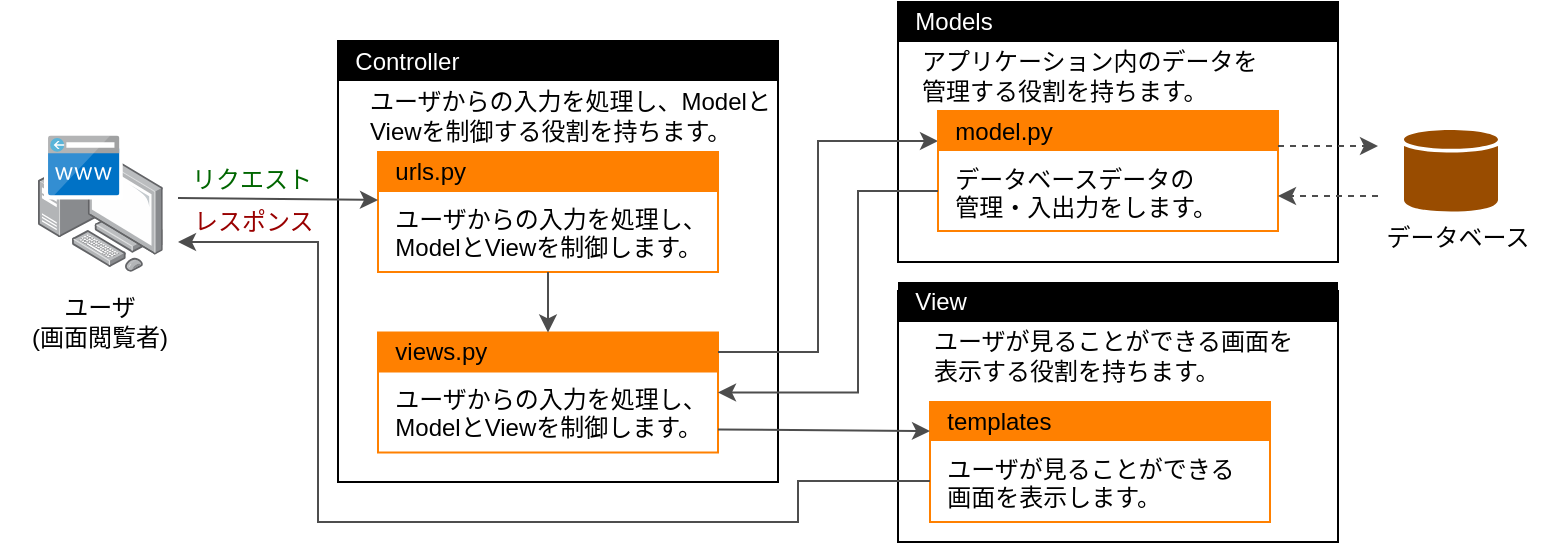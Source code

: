 <mxfile version="22.1.17" type="github">
  <diagram name="ページ1" id="qkXRaQuu1xS7nbxDsZPN">
    <mxGraphModel dx="1212" dy="661" grid="1" gridSize="10" guides="1" tooltips="1" connect="1" arrows="1" fold="1" page="1" pageScale="1" pageWidth="827" pageHeight="1169" math="0" shadow="0">
      <root>
        <mxCell id="0" />
        <mxCell id="1" parent="0" />
        <mxCell id="bLfK2yB55-KlpLb1q896-73" value="リクエスト" style="text;html=1;strokeColor=none;fillColor=none;align=left;verticalAlign=middle;whiteSpace=wrap;rounded=0;fontSize=12;fontStyle=0;fontColor=#006600;" parent="1" vertex="1">
          <mxGeometry x="134.75" y="323.5" width="70" height="30" as="geometry" />
        </mxCell>
        <mxCell id="bLfK2yB55-KlpLb1q896-74" value="レスポンス" style="text;html=1;strokeColor=none;fillColor=none;align=left;verticalAlign=middle;whiteSpace=wrap;rounded=0;fontSize=12;fontStyle=0;fontColor=#990000;" parent="1" vertex="1">
          <mxGeometry x="136" y="349" width="77" height="21" as="geometry" />
        </mxCell>
        <mxCell id="bLfK2yB55-KlpLb1q896-85" value="ユーザ&lt;br&gt;(画面閲覧者)" style="text;html=1;strokeColor=none;fillColor=none;align=center;verticalAlign=middle;whiteSpace=wrap;rounded=0;fontSize=12;fontStyle=0" parent="1" vertex="1">
          <mxGeometry x="41.2" y="394.5" width="100" height="30" as="geometry" />
        </mxCell>
        <mxCell id="7YtSxur7-LAXrawJJjc7-26" value="" style="rounded=0;whiteSpace=wrap;html=1;" parent="1" vertex="1">
          <mxGeometry x="210" y="269.5" width="220" height="220.5" as="geometry" />
        </mxCell>
        <mxCell id="7YtSxur7-LAXrawJJjc7-30" value="&amp;nbsp; Controller" style="text;html=1;strokeColor=none;fillColor=#000000;align=left;verticalAlign=middle;whiteSpace=wrap;rounded=0;fontSize=12;fontStyle=0;fontColor=#FFFFFF;" parent="1" vertex="1">
          <mxGeometry x="210" y="269.5" width="220" height="20" as="geometry" />
        </mxCell>
        <mxCell id="7YtSxur7-LAXrawJJjc7-49" value="" style="rounded=0;whiteSpace=wrap;html=1;" parent="1" vertex="1">
          <mxGeometry x="490" y="394.5" width="220" height="125.5" as="geometry" />
        </mxCell>
        <mxCell id="7YtSxur7-LAXrawJJjc7-50" value="&amp;nbsp; View" style="text;html=1;strokeColor=none;fillColor=#000000;align=left;verticalAlign=middle;whiteSpace=wrap;rounded=0;fontSize=12;fontStyle=0;fontColor=#FFFFFF;" parent="1" vertex="1">
          <mxGeometry x="490" y="390" width="220" height="20" as="geometry" />
        </mxCell>
        <mxCell id="7YtSxur7-LAXrawJJjc7-53" value="" style="rounded=0;whiteSpace=wrap;html=1;" parent="1" vertex="1">
          <mxGeometry x="490" y="250" width="220" height="130" as="geometry" />
        </mxCell>
        <mxCell id="7YtSxur7-LAXrawJJjc7-54" value="&amp;nbsp; Models" style="text;html=1;strokeColor=none;fillColor=#000000;align=left;verticalAlign=middle;whiteSpace=wrap;rounded=0;fontSize=12;fontStyle=0;fontColor=#FFFFFF;" parent="1" vertex="1">
          <mxGeometry x="490" y="250" width="220" height="20" as="geometry" />
        </mxCell>
        <mxCell id="7YtSxur7-LAXrawJJjc7-52" value="" style="rounded=0;whiteSpace=wrap;html=1;strokeColor=#ff8000;" parent="1" vertex="1">
          <mxGeometry x="230" y="325" width="170" height="60" as="geometry" />
        </mxCell>
        <mxCell id="7YtSxur7-LAXrawJJjc7-63" value="&amp;nbsp; ユーザからの入力を処理し、&lt;br&gt;&amp;nbsp; ModelとViewを制御します。" style="text;html=1;strokeColor=none;fillColor=none;align=left;verticalAlign=top;whiteSpace=wrap;rounded=0;" parent="1" vertex="1">
          <mxGeometry x="230" y="345" width="170" height="40" as="geometry" />
        </mxCell>
        <mxCell id="7YtSxur7-LAXrawJJjc7-51" value="&amp;nbsp; urls.py" style="text;html=1;strokeColor=none;fillColor=#FF8000;align=left;verticalAlign=middle;whiteSpace=wrap;rounded=0;fontSize=12;fontStyle=0" parent="1" vertex="1">
          <mxGeometry x="230" y="325" width="170" height="20" as="geometry" />
        </mxCell>
        <mxCell id="7YtSxur7-LAXrawJJjc7-65" value="" style="rounded=0;whiteSpace=wrap;html=1;strokeColor=#ff8000;" parent="1" vertex="1">
          <mxGeometry x="230" y="415.25" width="170" height="60" as="geometry" />
        </mxCell>
        <mxCell id="7YtSxur7-LAXrawJJjc7-66" value="&amp;nbsp; views.py" style="text;html=1;strokeColor=none;fillColor=#FF8000;align=left;verticalAlign=middle;whiteSpace=wrap;rounded=0;fontSize=12;fontStyle=0" parent="1" vertex="1">
          <mxGeometry x="230" y="415.25" width="170" height="20" as="geometry" />
        </mxCell>
        <mxCell id="7YtSxur7-LAXrawJJjc7-86" style="edgeStyle=orthogonalEdgeStyle;rounded=0;orthogonalLoop=1;jettySize=auto;html=1;entryX=0;entryY=0.75;entryDx=0;entryDy=0;strokeWidth=1;strokeColor=#4D4D4D;" parent="1" target="7YtSxur7-LAXrawJJjc7-69" edge="1">
          <mxGeometry relative="1" as="geometry">
            <mxPoint x="400" y="425" as="sourcePoint" />
            <Array as="points">
              <mxPoint x="400" y="425" />
              <mxPoint x="450" y="425" />
              <mxPoint x="450" y="320" />
            </Array>
          </mxGeometry>
        </mxCell>
        <mxCell id="7YtSxur7-LAXrawJJjc7-67" value="&amp;nbsp; ユーザからの入力を処理し、&lt;br&gt;&amp;nbsp; ModelとViewを制御します。" style="text;html=1;strokeColor=none;fillColor=none;align=left;verticalAlign=top;whiteSpace=wrap;rounded=0;" parent="1" vertex="1">
          <mxGeometry x="230" y="435.25" width="170" height="40" as="geometry" />
        </mxCell>
        <mxCell id="7YtSxur7-LAXrawJJjc7-68" value="" style="rounded=0;whiteSpace=wrap;html=1;strokeColor=#ff8000;" parent="1" vertex="1">
          <mxGeometry x="510" y="304.5" width="170" height="60" as="geometry" />
        </mxCell>
        <mxCell id="7YtSxur7-LAXrawJJjc7-69" value="&amp;nbsp; model.py" style="text;html=1;strokeColor=none;fillColor=#FF8000;align=left;verticalAlign=middle;whiteSpace=wrap;rounded=0;fontSize=12;fontStyle=0" parent="1" vertex="1">
          <mxGeometry x="510" y="304.5" width="170" height="20" as="geometry" />
        </mxCell>
        <mxCell id="7YtSxur7-LAXrawJJjc7-87" style="edgeStyle=orthogonalEdgeStyle;rounded=0;orthogonalLoop=1;jettySize=auto;html=1;exitX=0;exitY=0.5;exitDx=0;exitDy=0;entryX=1;entryY=0.25;entryDx=0;entryDy=0;strokeWidth=1;strokeColor=#4D4D4D;" parent="1" source="7YtSxur7-LAXrawJJjc7-70" target="7YtSxur7-LAXrawJJjc7-67" edge="1">
          <mxGeometry relative="1" as="geometry">
            <Array as="points">
              <mxPoint x="470" y="345" />
              <mxPoint x="470" y="445" />
            </Array>
          </mxGeometry>
        </mxCell>
        <mxCell id="7YtSxur7-LAXrawJJjc7-70" value="&amp;nbsp; データベースデータの&lt;br&gt;&amp;nbsp; 管理・入出力をします。" style="text;html=1;strokeColor=none;fillColor=none;align=left;verticalAlign=top;whiteSpace=wrap;rounded=0;" parent="1" vertex="1">
          <mxGeometry x="510" y="324.5" width="150" height="40" as="geometry" />
        </mxCell>
        <mxCell id="7YtSxur7-LAXrawJJjc7-71" value="" style="rounded=0;whiteSpace=wrap;html=1;strokeColor=#ff8000;" parent="1" vertex="1">
          <mxGeometry x="506" y="450" width="170" height="60" as="geometry" />
        </mxCell>
        <mxCell id="7YtSxur7-LAXrawJJjc7-72" value="&amp;nbsp; templates" style="text;html=1;strokeColor=none;fillColor=#FF8000;align=left;verticalAlign=middle;whiteSpace=wrap;rounded=0;fontSize=12;fontStyle=0" parent="1" vertex="1">
          <mxGeometry x="506" y="449.5" width="170" height="20" as="geometry" />
        </mxCell>
        <mxCell id="7YtSxur7-LAXrawJJjc7-105" style="edgeStyle=orthogonalEdgeStyle;rounded=0;orthogonalLoop=1;jettySize=auto;html=1;exitX=0;exitY=0.5;exitDx=0;exitDy=0;strokeWidth=1;strokeColor=#4D4D4D;" parent="1" source="7YtSxur7-LAXrawJJjc7-73" edge="1">
          <mxGeometry relative="1" as="geometry">
            <mxPoint x="130" y="370" as="targetPoint" />
            <Array as="points">
              <mxPoint x="440" y="490" />
              <mxPoint x="440" y="510" />
              <mxPoint x="200" y="510" />
              <mxPoint x="200" y="370" />
            </Array>
          </mxGeometry>
        </mxCell>
        <mxCell id="7YtSxur7-LAXrawJJjc7-73" value="&amp;nbsp; ユーザが見ることができる&lt;br&gt;&amp;nbsp; 画面を表示します。" style="text;html=1;strokeColor=none;fillColor=none;align=left;verticalAlign=top;whiteSpace=wrap;rounded=0;" parent="1" vertex="1">
          <mxGeometry x="506" y="469.5" width="170" height="40" as="geometry" />
        </mxCell>
        <mxCell id="bLfK2yB55-KlpLb1q896-72" value="" style="endArrow=classic;html=1;rounded=0;strokeWidth=1;entryX=0;entryY=0.25;entryDx=0;entryDy=0;strokeColor=#4D4D4D;" parent="1" edge="1">
          <mxGeometry width="50" height="50" relative="1" as="geometry">
            <mxPoint x="130" y="348" as="sourcePoint" />
            <mxPoint x="230" y="349" as="targetPoint" />
          </mxGeometry>
        </mxCell>
        <mxCell id="7YtSxur7-LAXrawJJjc7-81" value="" style="endArrow=classic;html=1;rounded=0;strokeWidth=1;entryX=0.5;entryY=0;entryDx=0;entryDy=0;exitX=0.5;exitY=1;exitDx=0;exitDy=0;strokeColor=#4D4D4D;" parent="1" source="7YtSxur7-LAXrawJJjc7-63" target="7YtSxur7-LAXrawJJjc7-66" edge="1">
          <mxGeometry width="50" height="50" relative="1" as="geometry">
            <mxPoint x="108" y="456" as="sourcePoint" />
            <mxPoint x="230" y="455" as="targetPoint" />
          </mxGeometry>
        </mxCell>
        <mxCell id="7YtSxur7-LAXrawJJjc7-93" value="" style="endArrow=classic;html=1;rounded=0;strokeWidth=1;dashed=1;strokeColor=#4D4D4D;" parent="1" edge="1">
          <mxGeometry width="50" height="50" relative="1" as="geometry">
            <mxPoint x="730" y="347" as="sourcePoint" />
            <mxPoint x="680" y="347" as="targetPoint" />
          </mxGeometry>
        </mxCell>
        <mxCell id="7YtSxur7-LAXrawJJjc7-94" value="" style="endArrow=classic;html=1;rounded=0;strokeWidth=1;dashed=1;strokeColor=#4D4D4D;" parent="1" edge="1">
          <mxGeometry width="50" height="50" relative="1" as="geometry">
            <mxPoint x="680" y="322" as="sourcePoint" />
            <mxPoint x="730" y="322" as="targetPoint" />
          </mxGeometry>
        </mxCell>
        <mxCell id="7YtSxur7-LAXrawJJjc7-95" value="" style="endArrow=classic;html=1;rounded=0;strokeWidth=1;entryX=0;entryY=0.75;entryDx=0;entryDy=0;strokeColor=#4D4D4D;" parent="1" target="7YtSxur7-LAXrawJJjc7-72" edge="1">
          <mxGeometry width="50" height="50" relative="1" as="geometry">
            <mxPoint x="400" y="463.76" as="sourcePoint" />
            <mxPoint x="510.0" y="463.76" as="targetPoint" />
          </mxGeometry>
        </mxCell>
        <mxCell id="7YtSxur7-LAXrawJJjc7-101" value="データベース" style="text;html=1;strokeColor=none;fillColor=none;align=center;verticalAlign=middle;whiteSpace=wrap;rounded=0;" parent="1" vertex="1">
          <mxGeometry x="730" y="352.5" width="80" height="30" as="geometry" />
        </mxCell>
        <mxCell id="7YtSxur7-LAXrawJJjc7-102" value="アプリケーション内のデータを&lt;br&gt;管理する役割を持ちます。" style="text;html=1;strokeColor=none;fillColor=none;align=left;verticalAlign=middle;whiteSpace=wrap;rounded=0;" parent="1" vertex="1">
          <mxGeometry x="500" y="272" width="200" height="30" as="geometry" />
        </mxCell>
        <mxCell id="7YtSxur7-LAXrawJJjc7-103" value="ユーザが見ることができる画面を&lt;br&gt;表示する役割を持ちます。" style="text;html=1;strokeColor=none;fillColor=none;align=left;verticalAlign=middle;whiteSpace=wrap;rounded=0;" parent="1" vertex="1">
          <mxGeometry x="506" y="407" width="204" height="40" as="geometry" />
        </mxCell>
        <mxCell id="7YtSxur7-LAXrawJJjc7-104" value="ユーザからの入力を処理し、Modelと&lt;br&gt;Viewを制御する役割を持ちます。" style="text;html=1;strokeColor=none;fillColor=none;align=left;verticalAlign=middle;whiteSpace=wrap;rounded=0;" parent="1" vertex="1">
          <mxGeometry x="223.75" y="292" width="206.25" height="30" as="geometry" />
        </mxCell>
        <mxCell id="7YtSxur7-LAXrawJJjc7-106" value="" style="image;points=[];aspect=fixed;html=1;align=center;shadow=0;dashed=0;image=img/lib/allied_telesis/computer_and_terminals/Personal_Computer_with_Server.svg;imageBorder=none;" parent="1" vertex="1">
          <mxGeometry x="60.0" y="322.6" width="62.4" height="62.4" as="geometry" />
        </mxCell>
        <mxCell id="7YtSxur7-LAXrawJJjc7-107" value="" style="group" parent="1" vertex="1" connectable="0">
          <mxGeometry x="65" y="316.74" width="35.71" height="30" as="geometry" />
        </mxCell>
        <mxCell id="7YtSxur7-LAXrawJJjc7-108" value="" style="rounded=0;whiteSpace=wrap;html=1;labelBackgroundColor=default;comic=0;strokeColor=#FFFFFF;align=center;verticalAlign=top;fontFamily=Helvetica;fontSize=12;fontColor=default;fillColor=default;strokeWidth=4;" parent="7YtSxur7-LAXrawJJjc7-107" vertex="1">
          <mxGeometry width="35.35" height="30" as="geometry" />
        </mxCell>
        <mxCell id="7YtSxur7-LAXrawJJjc7-109" value="" style="image;aspect=fixed;html=1;points=[];align=center;fontSize=12;image=img/lib/mscae/CustomDomain.svg;imageBorder=#FFFFFF;comic=0;strokeWidth=0;perimeterSpacing=0;" parent="7YtSxur7-LAXrawJJjc7-107" vertex="1">
          <mxGeometry x="2.842e-14" width="35.71" height="30" as="geometry" />
        </mxCell>
        <mxCell id="7YtSxur7-LAXrawJJjc7-115" value="" style="sketch=0;shadow=0;dashed=0;html=1;strokeColor=none;fillColor=#994C00;labelPosition=center;verticalLabelPosition=bottom;verticalAlign=top;outlineConnect=0;align=center;shape=mxgraph.office.databases.database;" parent="1" vertex="1">
          <mxGeometry x="743" y="314" width="47" height="41" as="geometry" />
        </mxCell>
      </root>
    </mxGraphModel>
  </diagram>
</mxfile>
